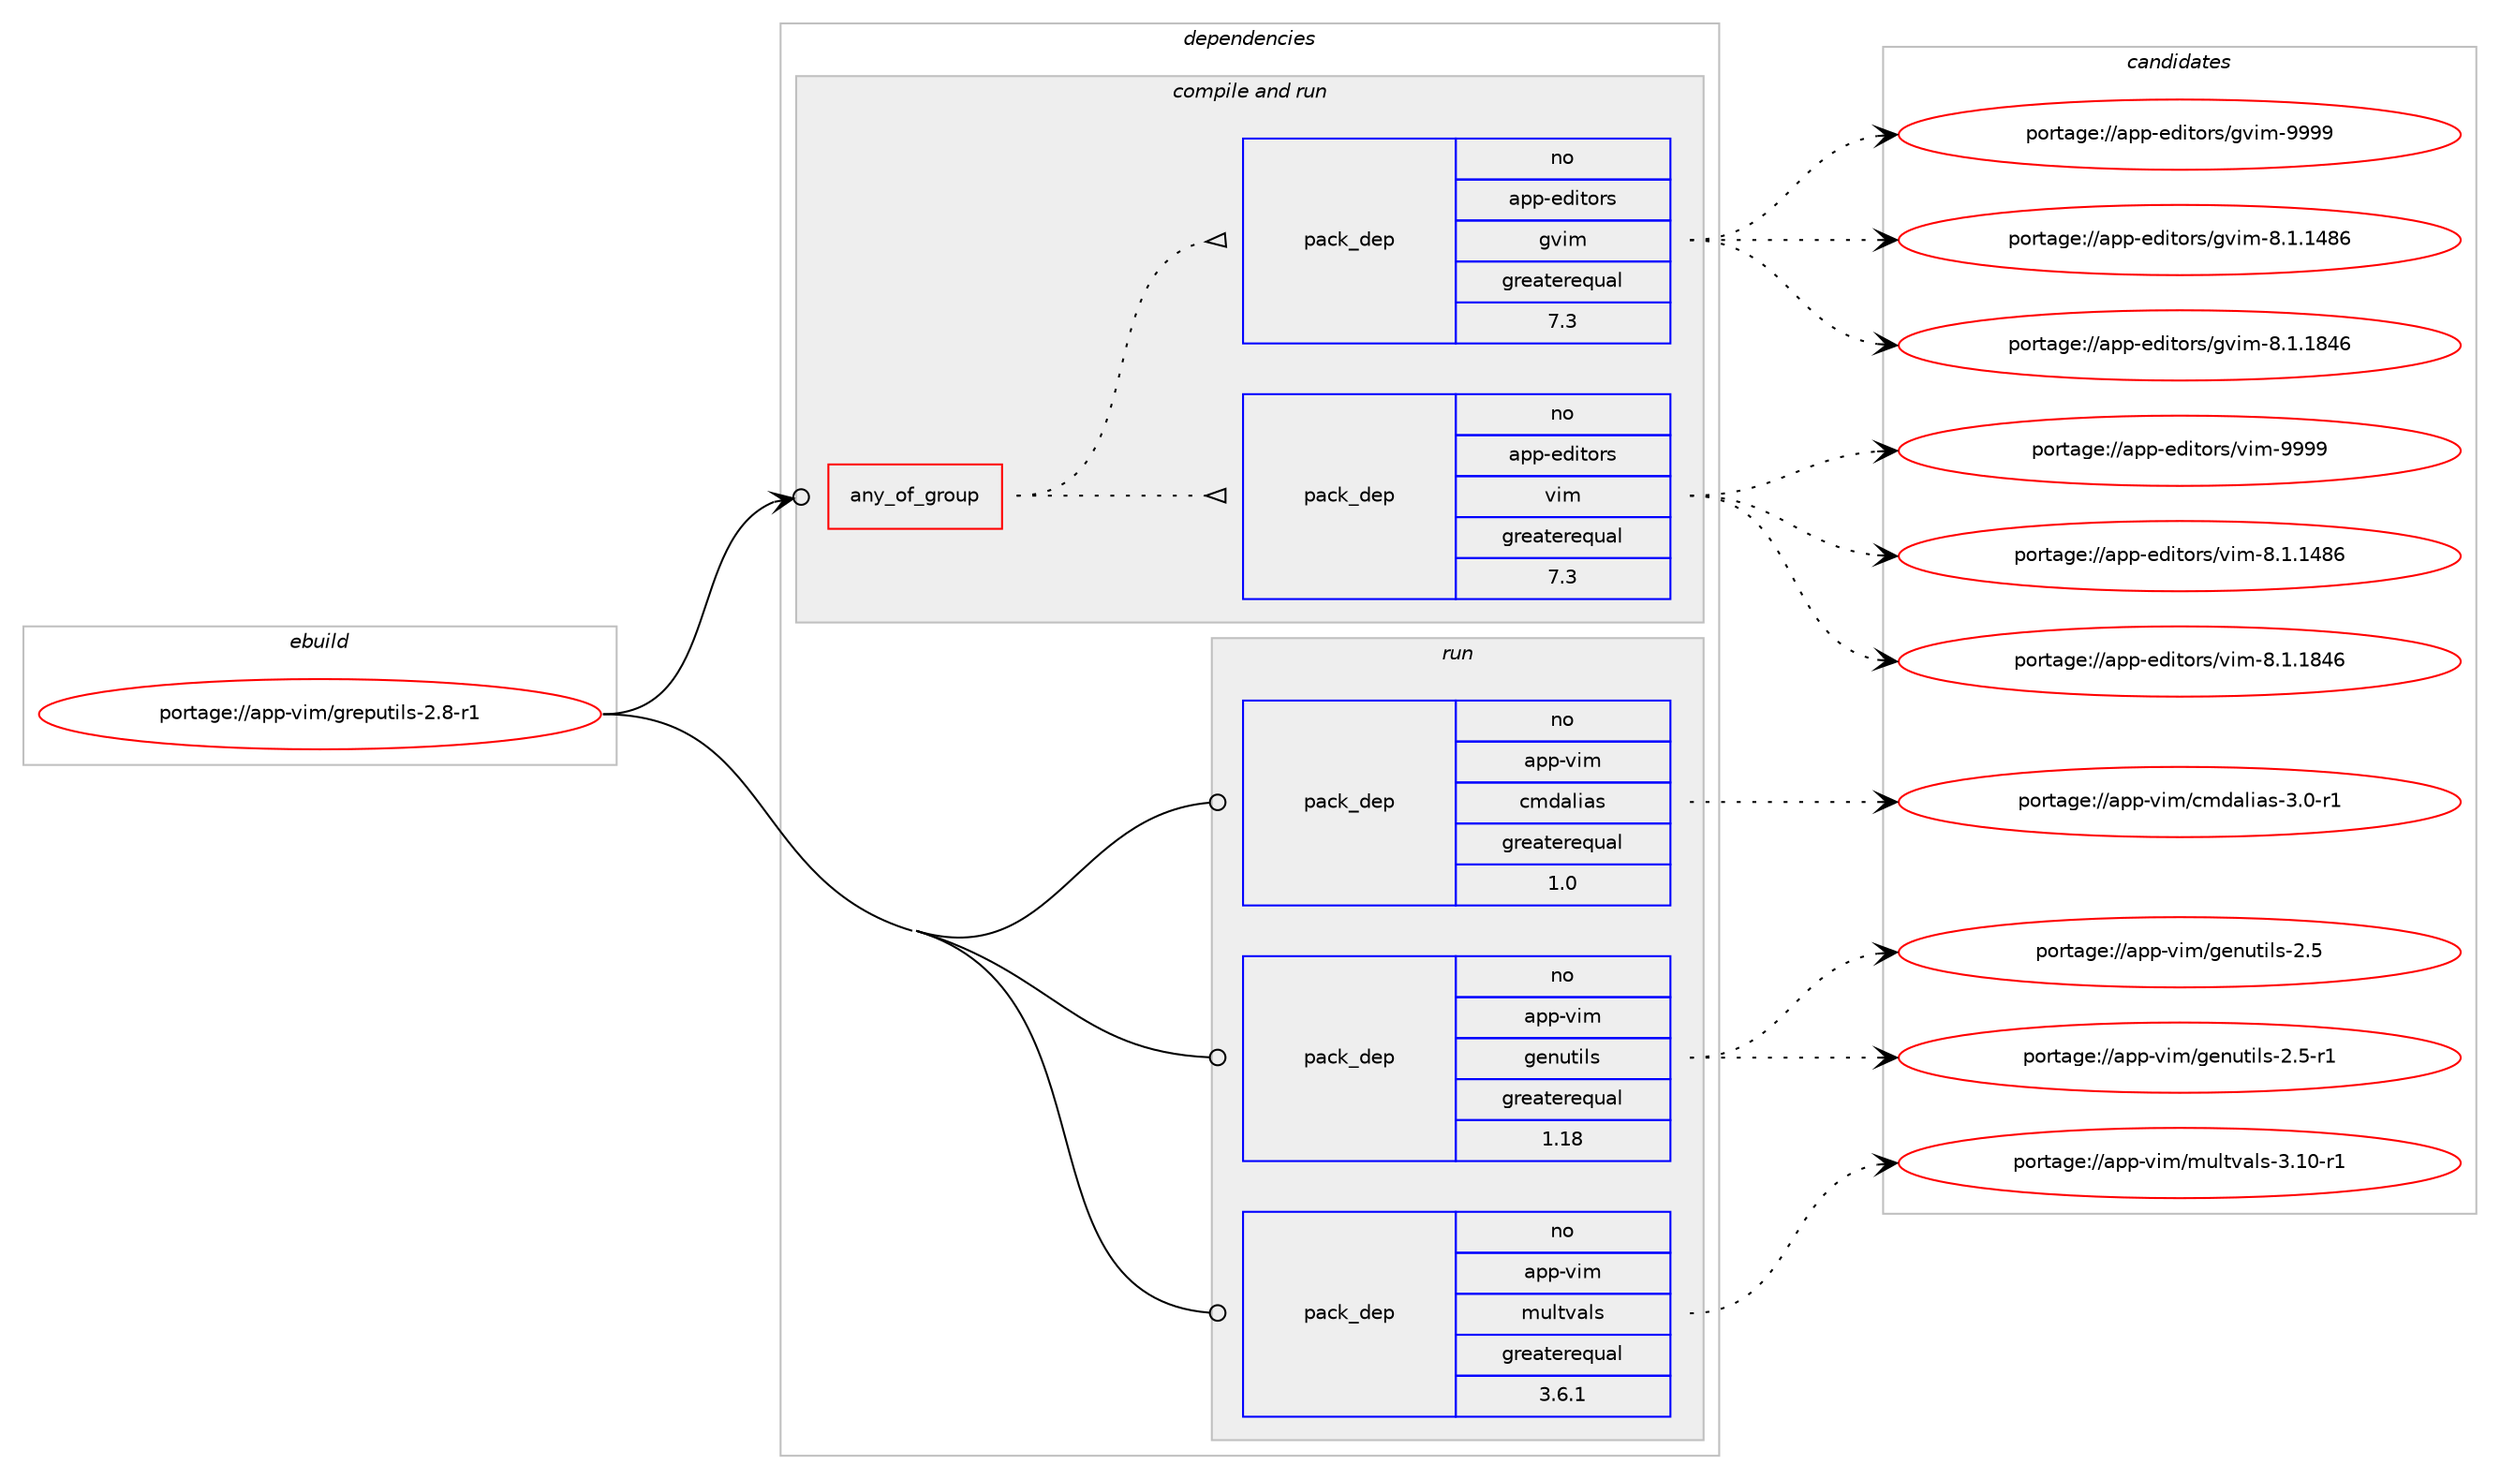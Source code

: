 digraph prolog {

# *************
# Graph options
# *************

newrank=true;
concentrate=true;
compound=true;
graph [rankdir=LR,fontname=Helvetica,fontsize=10,ranksep=1.5];#, ranksep=2.5, nodesep=0.2];
edge  [arrowhead=vee];
node  [fontname=Helvetica,fontsize=10];

# **********
# The ebuild
# **********

subgraph cluster_leftcol {
color=gray;
rank=same;
label=<<i>ebuild</i>>;
id [label="portage://app-vim/greputils-2.8-r1", color=red, width=4, href="../app-vim/greputils-2.8-r1.svg"];
}

# ****************
# The dependencies
# ****************

subgraph cluster_midcol {
color=gray;
label=<<i>dependencies</i>>;
subgraph cluster_compile {
fillcolor="#eeeeee";
style=filled;
label=<<i>compile</i>>;
}
subgraph cluster_compileandrun {
fillcolor="#eeeeee";
style=filled;
label=<<i>compile and run</i>>;
subgraph any921 {
dependency49471 [label=<<TABLE BORDER="0" CELLBORDER="1" CELLSPACING="0" CELLPADDING="4"><TR><TD CELLPADDING="10">any_of_group</TD></TR></TABLE>>, shape=none, color=red];subgraph pack36836 {
dependency49472 [label=<<TABLE BORDER="0" CELLBORDER="1" CELLSPACING="0" CELLPADDING="4" WIDTH="220"><TR><TD ROWSPAN="6" CELLPADDING="30">pack_dep</TD></TR><TR><TD WIDTH="110">no</TD></TR><TR><TD>app-editors</TD></TR><TR><TD>vim</TD></TR><TR><TD>greaterequal</TD></TR><TR><TD>7.3</TD></TR></TABLE>>, shape=none, color=blue];
}
dependency49471:e -> dependency49472:w [weight=20,style="dotted",arrowhead="oinv"];
subgraph pack36837 {
dependency49473 [label=<<TABLE BORDER="0" CELLBORDER="1" CELLSPACING="0" CELLPADDING="4" WIDTH="220"><TR><TD ROWSPAN="6" CELLPADDING="30">pack_dep</TD></TR><TR><TD WIDTH="110">no</TD></TR><TR><TD>app-editors</TD></TR><TR><TD>gvim</TD></TR><TR><TD>greaterequal</TD></TR><TR><TD>7.3</TD></TR></TABLE>>, shape=none, color=blue];
}
dependency49471:e -> dependency49473:w [weight=20,style="dotted",arrowhead="oinv"];
}
id:e -> dependency49471:w [weight=20,style="solid",arrowhead="odotvee"];
}
subgraph cluster_run {
fillcolor="#eeeeee";
style=filled;
label=<<i>run</i>>;
subgraph pack36838 {
dependency49474 [label=<<TABLE BORDER="0" CELLBORDER="1" CELLSPACING="0" CELLPADDING="4" WIDTH="220"><TR><TD ROWSPAN="6" CELLPADDING="30">pack_dep</TD></TR><TR><TD WIDTH="110">no</TD></TR><TR><TD>app-vim</TD></TR><TR><TD>cmdalias</TD></TR><TR><TD>greaterequal</TD></TR><TR><TD>1.0</TD></TR></TABLE>>, shape=none, color=blue];
}
id:e -> dependency49474:w [weight=20,style="solid",arrowhead="odot"];
subgraph pack36839 {
dependency49475 [label=<<TABLE BORDER="0" CELLBORDER="1" CELLSPACING="0" CELLPADDING="4" WIDTH="220"><TR><TD ROWSPAN="6" CELLPADDING="30">pack_dep</TD></TR><TR><TD WIDTH="110">no</TD></TR><TR><TD>app-vim</TD></TR><TR><TD>genutils</TD></TR><TR><TD>greaterequal</TD></TR><TR><TD>1.18</TD></TR></TABLE>>, shape=none, color=blue];
}
id:e -> dependency49475:w [weight=20,style="solid",arrowhead="odot"];
subgraph pack36840 {
dependency49476 [label=<<TABLE BORDER="0" CELLBORDER="1" CELLSPACING="0" CELLPADDING="4" WIDTH="220"><TR><TD ROWSPAN="6" CELLPADDING="30">pack_dep</TD></TR><TR><TD WIDTH="110">no</TD></TR><TR><TD>app-vim</TD></TR><TR><TD>multvals</TD></TR><TR><TD>greaterequal</TD></TR><TR><TD>3.6.1</TD></TR></TABLE>>, shape=none, color=blue];
}
id:e -> dependency49476:w [weight=20,style="solid",arrowhead="odot"];
}
}

# **************
# The candidates
# **************

subgraph cluster_choices {
rank=same;
color=gray;
label=<<i>candidates</i>>;

subgraph choice36836 {
color=black;
nodesep=1;
choiceportage971121124510110010511611111411547118105109455646494649525654 [label="portage://app-editors/vim-8.1.1486", color=red, width=4,href="../app-editors/vim-8.1.1486.svg"];
choiceportage971121124510110010511611111411547118105109455646494649565254 [label="portage://app-editors/vim-8.1.1846", color=red, width=4,href="../app-editors/vim-8.1.1846.svg"];
choiceportage9711211245101100105116111114115471181051094557575757 [label="portage://app-editors/vim-9999", color=red, width=4,href="../app-editors/vim-9999.svg"];
dependency49472:e -> choiceportage971121124510110010511611111411547118105109455646494649525654:w [style=dotted,weight="100"];
dependency49472:e -> choiceportage971121124510110010511611111411547118105109455646494649565254:w [style=dotted,weight="100"];
dependency49472:e -> choiceportage9711211245101100105116111114115471181051094557575757:w [style=dotted,weight="100"];
}
subgraph choice36837 {
color=black;
nodesep=1;
choiceportage971121124510110010511611111411547103118105109455646494649525654 [label="portage://app-editors/gvim-8.1.1486", color=red, width=4,href="../app-editors/gvim-8.1.1486.svg"];
choiceportage971121124510110010511611111411547103118105109455646494649565254 [label="portage://app-editors/gvim-8.1.1846", color=red, width=4,href="../app-editors/gvim-8.1.1846.svg"];
choiceportage9711211245101100105116111114115471031181051094557575757 [label="portage://app-editors/gvim-9999", color=red, width=4,href="../app-editors/gvim-9999.svg"];
dependency49473:e -> choiceportage971121124510110010511611111411547103118105109455646494649525654:w [style=dotted,weight="100"];
dependency49473:e -> choiceportage971121124510110010511611111411547103118105109455646494649565254:w [style=dotted,weight="100"];
dependency49473:e -> choiceportage9711211245101100105116111114115471031181051094557575757:w [style=dotted,weight="100"];
}
subgraph choice36838 {
color=black;
nodesep=1;
choiceportage971121124511810510947991091009710810597115455146484511449 [label="portage://app-vim/cmdalias-3.0-r1", color=red, width=4,href="../app-vim/cmdalias-3.0-r1.svg"];
dependency49474:e -> choiceportage971121124511810510947991091009710810597115455146484511449:w [style=dotted,weight="100"];
}
subgraph choice36839 {
color=black;
nodesep=1;
choiceportage97112112451181051094710310111011711610510811545504653 [label="portage://app-vim/genutils-2.5", color=red, width=4,href="../app-vim/genutils-2.5.svg"];
choiceportage971121124511810510947103101110117116105108115455046534511449 [label="portage://app-vim/genutils-2.5-r1", color=red, width=4,href="../app-vim/genutils-2.5-r1.svg"];
dependency49475:e -> choiceportage97112112451181051094710310111011711610510811545504653:w [style=dotted,weight="100"];
dependency49475:e -> choiceportage971121124511810510947103101110117116105108115455046534511449:w [style=dotted,weight="100"];
}
subgraph choice36840 {
color=black;
nodesep=1;
choiceportage9711211245118105109471091171081161189710811545514649484511449 [label="portage://app-vim/multvals-3.10-r1", color=red, width=4,href="../app-vim/multvals-3.10-r1.svg"];
dependency49476:e -> choiceportage9711211245118105109471091171081161189710811545514649484511449:w [style=dotted,weight="100"];
}
}

}
